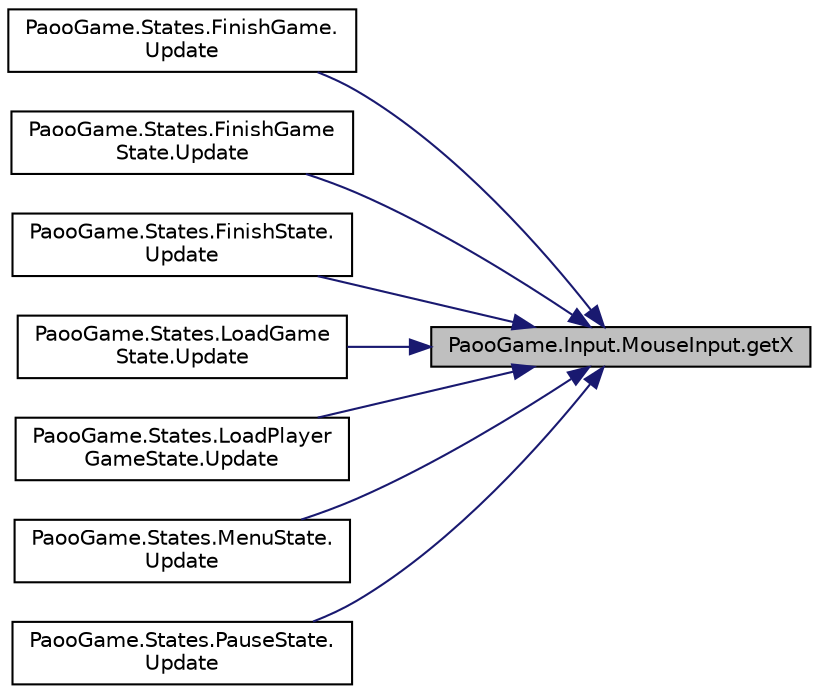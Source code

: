 digraph "PaooGame.Input.MouseInput.getX"
{
 // LATEX_PDF_SIZE
  edge [fontname="Helvetica",fontsize="10",labelfontname="Helvetica",labelfontsize="10"];
  node [fontname="Helvetica",fontsize="10",shape=record];
  rankdir="RL";
  Node1 [label="PaooGame.Input.MouseInput.getX",height=0.2,width=0.4,color="black", fillcolor="grey75", style="filled", fontcolor="black",tooltip=" "];
  Node1 -> Node2 [dir="back",color="midnightblue",fontsize="10",style="solid",fontname="Helvetica"];
  Node2 [label="PaooGame.States.FinishGame.\lUpdate",height=0.2,width=0.4,color="black", fillcolor="white", style="filled",URL="$class_paoo_game_1_1_states_1_1_finish_game.html#ad425b06b100dc8167652b536931bfa78",tooltip="Actualizeaza setarile si meniul din ele ."];
  Node1 -> Node3 [dir="back",color="midnightblue",fontsize="10",style="solid",fontname="Helvetica"];
  Node3 [label="PaooGame.States.FinishGame\lState.Update",height=0.2,width=0.4,color="black", fillcolor="white", style="filled",URL="$class_paoo_game_1_1_states_1_1_finish_game_state.html#a7b55f2f2cab1385773b7707141e4c994",tooltip="Actualizeaza starea de castigare a jocului."];
  Node1 -> Node4 [dir="back",color="midnightblue",fontsize="10",style="solid",fontname="Helvetica"];
  Node4 [label="PaooGame.States.FinishState.\lUpdate",height=0.2,width=0.4,color="black", fillcolor="white", style="filled",URL="$class_paoo_game_1_1_states_1_1_finish_state.html#a9570c43202ab43f421d82263c190509d",tooltip="Actualizeaza starea jocului si a butoanelor cand ma plimb cu mouse-ul."];
  Node1 -> Node5 [dir="back",color="midnightblue",fontsize="10",style="solid",fontname="Helvetica"];
  Node5 [label="PaooGame.States.LoadGame\lState.Update",height=0.2,width=0.4,color="black", fillcolor="white", style="filled",URL="$class_paoo_game_1_1_states_1_1_load_game_state.html#a7e7f114886d7006ed771c2e1b5d113b7",tooltip="Actualizeaza starea curenta ."];
  Node1 -> Node6 [dir="back",color="midnightblue",fontsize="10",style="solid",fontname="Helvetica"];
  Node6 [label="PaooGame.States.LoadPlayer\lGameState.Update",height=0.2,width=0.4,color="black", fillcolor="white", style="filled",URL="$class_paoo_game_1_1_states_1_1_load_player_game_state.html#a4e8ac97fa5dc41dfd012cac2dc88d6d5",tooltip="Actualizeaza starea curenta ."];
  Node1 -> Node7 [dir="back",color="midnightblue",fontsize="10",style="solid",fontname="Helvetica"];
  Node7 [label="PaooGame.States.MenuState.\lUpdate",height=0.2,width=0.4,color="black", fillcolor="white", style="filled",URL="$class_paoo_game_1_1_states_1_1_menu_state.html#aa2ff0445baa4b134d9e1c48b152d98e7",tooltip="Actualizeaza starea curenta a meniului."];
  Node1 -> Node8 [dir="back",color="midnightblue",fontsize="10",style="solid",fontname="Helvetica"];
  Node8 [label="PaooGame.States.PauseState.\lUpdate",height=0.2,width=0.4,color="black", fillcolor="white", style="filled",URL="$class_paoo_game_1_1_states_1_1_pause_state.html#ab529ee535abf329759da774a2094f8ab",tooltip="Actualizeaza starea jocului si a butoanelor cand ma plimb cu mouse-ul."];
}
